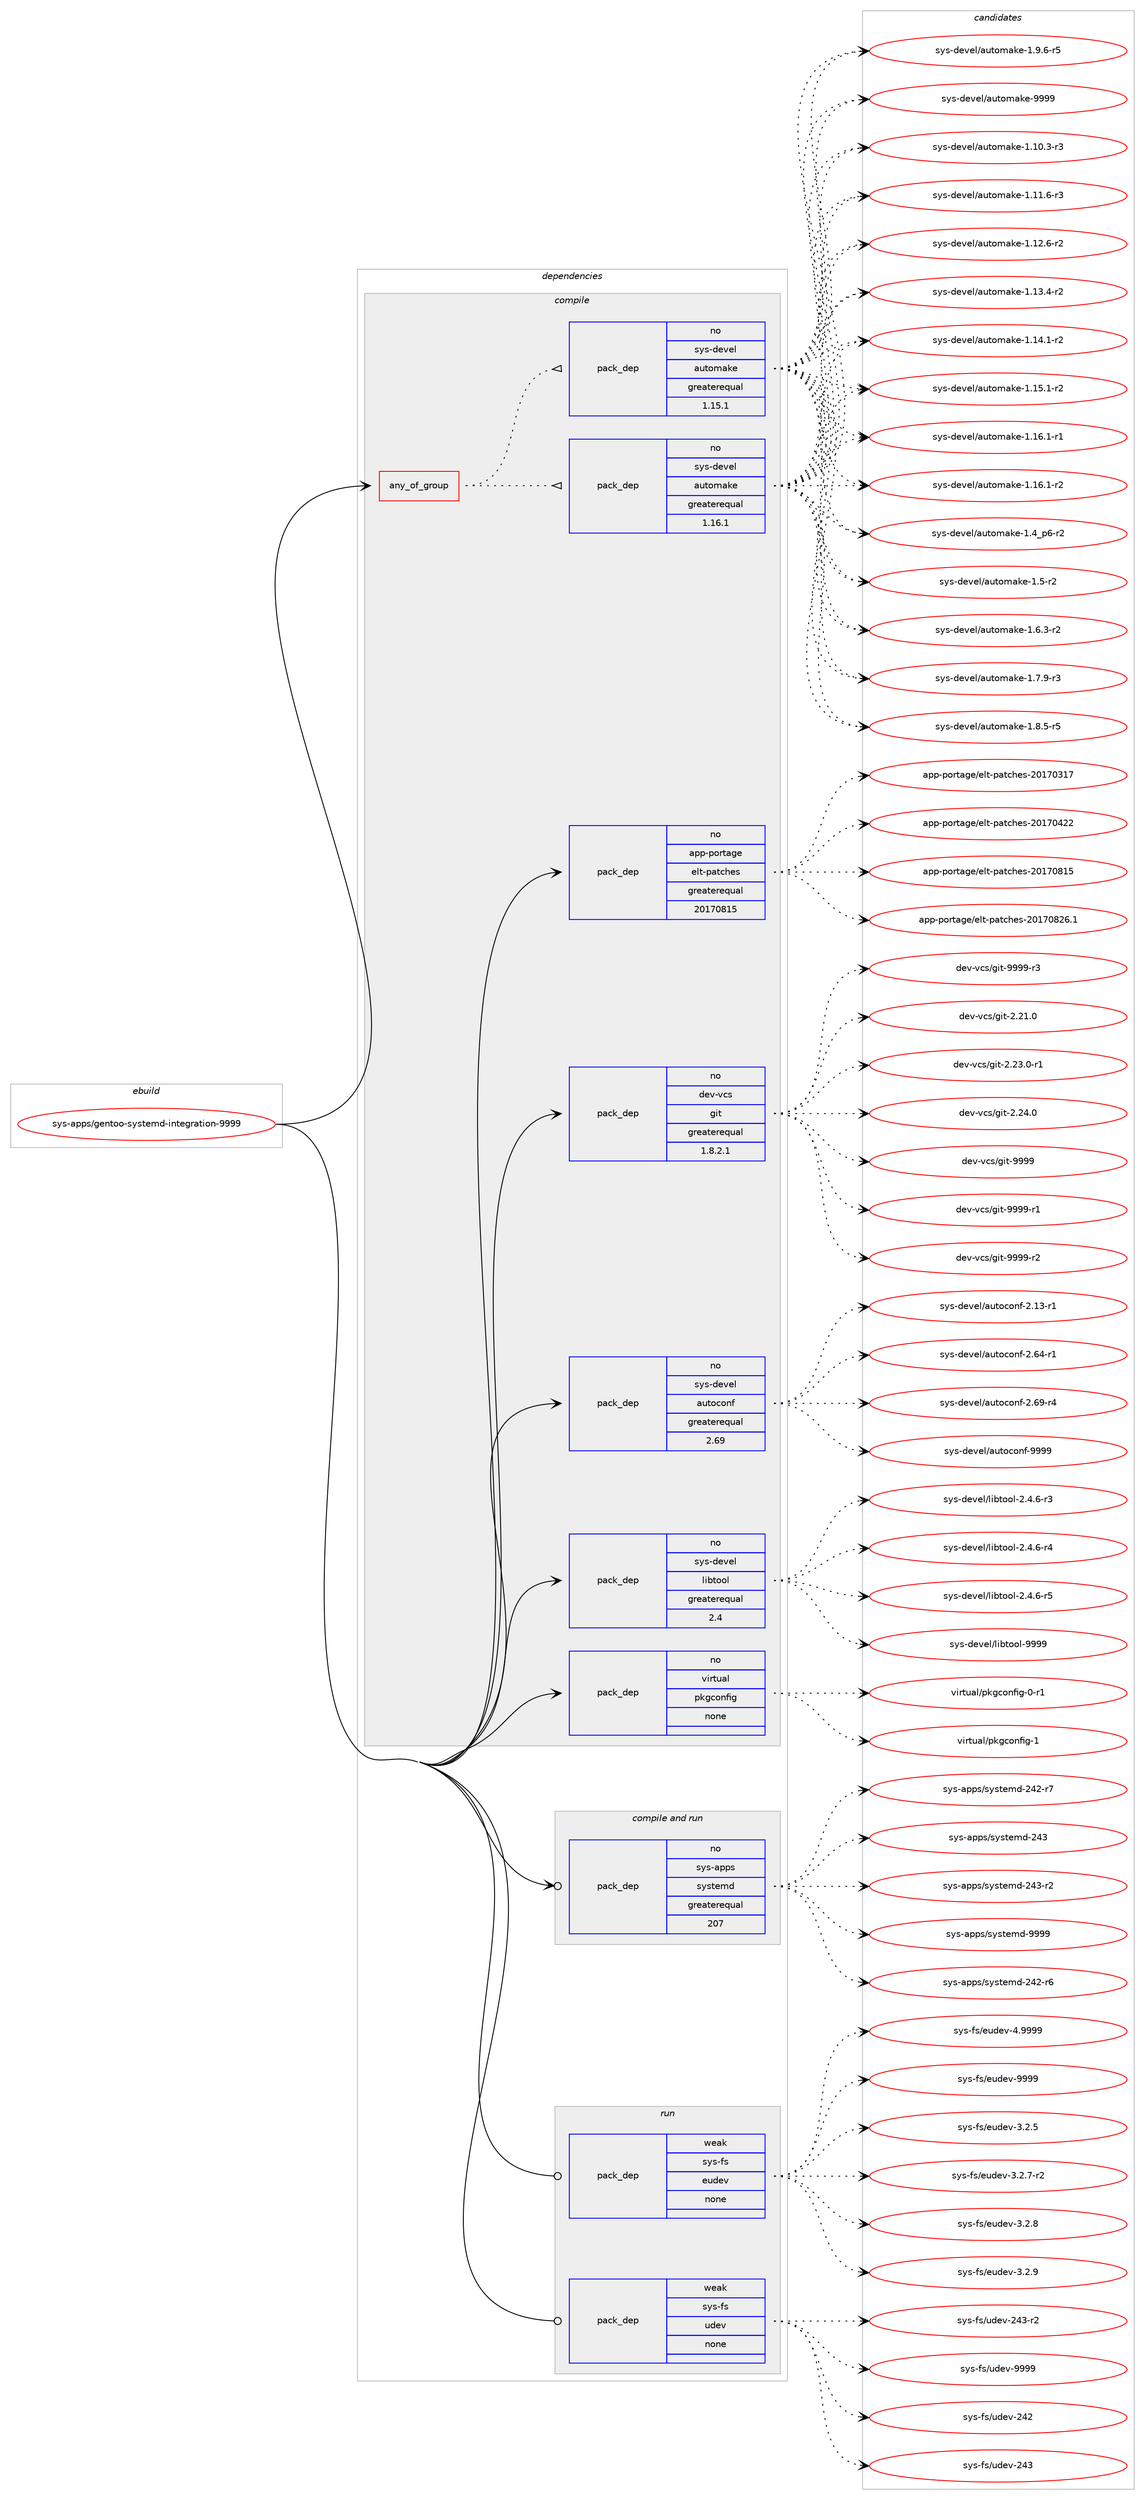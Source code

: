 digraph prolog {

# *************
# Graph options
# *************

newrank=true;
concentrate=true;
compound=true;
graph [rankdir=LR,fontname=Helvetica,fontsize=10,ranksep=1.5];#, ranksep=2.5, nodesep=0.2];
edge  [arrowhead=vee];
node  [fontname=Helvetica,fontsize=10];

# **********
# The ebuild
# **********

subgraph cluster_leftcol {
color=gray;
rank=same;
label=<<i>ebuild</i>>;
id [label="sys-apps/gentoo-systemd-integration-9999", color=red, width=4, href="../sys-apps/gentoo-systemd-integration-9999.svg"];
}

# ****************
# The dependencies
# ****************

subgraph cluster_midcol {
color=gray;
label=<<i>dependencies</i>>;
subgraph cluster_compile {
fillcolor="#eeeeee";
style=filled;
label=<<i>compile</i>>;
subgraph any14818 {
dependency875207 [label=<<TABLE BORDER="0" CELLBORDER="1" CELLSPACING="0" CELLPADDING="4"><TR><TD CELLPADDING="10">any_of_group</TD></TR></TABLE>>, shape=none, color=red];subgraph pack649104 {
dependency875208 [label=<<TABLE BORDER="0" CELLBORDER="1" CELLSPACING="0" CELLPADDING="4" WIDTH="220"><TR><TD ROWSPAN="6" CELLPADDING="30">pack_dep</TD></TR><TR><TD WIDTH="110">no</TD></TR><TR><TD>sys-devel</TD></TR><TR><TD>automake</TD></TR><TR><TD>greaterequal</TD></TR><TR><TD>1.16.1</TD></TR></TABLE>>, shape=none, color=blue];
}
dependency875207:e -> dependency875208:w [weight=20,style="dotted",arrowhead="oinv"];
subgraph pack649105 {
dependency875209 [label=<<TABLE BORDER="0" CELLBORDER="1" CELLSPACING="0" CELLPADDING="4" WIDTH="220"><TR><TD ROWSPAN="6" CELLPADDING="30">pack_dep</TD></TR><TR><TD WIDTH="110">no</TD></TR><TR><TD>sys-devel</TD></TR><TR><TD>automake</TD></TR><TR><TD>greaterequal</TD></TR><TR><TD>1.15.1</TD></TR></TABLE>>, shape=none, color=blue];
}
dependency875207:e -> dependency875209:w [weight=20,style="dotted",arrowhead="oinv"];
}
id:e -> dependency875207:w [weight=20,style="solid",arrowhead="vee"];
subgraph pack649106 {
dependency875210 [label=<<TABLE BORDER="0" CELLBORDER="1" CELLSPACING="0" CELLPADDING="4" WIDTH="220"><TR><TD ROWSPAN="6" CELLPADDING="30">pack_dep</TD></TR><TR><TD WIDTH="110">no</TD></TR><TR><TD>app-portage</TD></TR><TR><TD>elt-patches</TD></TR><TR><TD>greaterequal</TD></TR><TR><TD>20170815</TD></TR></TABLE>>, shape=none, color=blue];
}
id:e -> dependency875210:w [weight=20,style="solid",arrowhead="vee"];
subgraph pack649107 {
dependency875211 [label=<<TABLE BORDER="0" CELLBORDER="1" CELLSPACING="0" CELLPADDING="4" WIDTH="220"><TR><TD ROWSPAN="6" CELLPADDING="30">pack_dep</TD></TR><TR><TD WIDTH="110">no</TD></TR><TR><TD>dev-vcs</TD></TR><TR><TD>git</TD></TR><TR><TD>greaterequal</TD></TR><TR><TD>1.8.2.1</TD></TR></TABLE>>, shape=none, color=blue];
}
id:e -> dependency875211:w [weight=20,style="solid",arrowhead="vee"];
subgraph pack649108 {
dependency875212 [label=<<TABLE BORDER="0" CELLBORDER="1" CELLSPACING="0" CELLPADDING="4" WIDTH="220"><TR><TD ROWSPAN="6" CELLPADDING="30">pack_dep</TD></TR><TR><TD WIDTH="110">no</TD></TR><TR><TD>sys-devel</TD></TR><TR><TD>autoconf</TD></TR><TR><TD>greaterequal</TD></TR><TR><TD>2.69</TD></TR></TABLE>>, shape=none, color=blue];
}
id:e -> dependency875212:w [weight=20,style="solid",arrowhead="vee"];
subgraph pack649109 {
dependency875213 [label=<<TABLE BORDER="0" CELLBORDER="1" CELLSPACING="0" CELLPADDING="4" WIDTH="220"><TR><TD ROWSPAN="6" CELLPADDING="30">pack_dep</TD></TR><TR><TD WIDTH="110">no</TD></TR><TR><TD>sys-devel</TD></TR><TR><TD>libtool</TD></TR><TR><TD>greaterequal</TD></TR><TR><TD>2.4</TD></TR></TABLE>>, shape=none, color=blue];
}
id:e -> dependency875213:w [weight=20,style="solid",arrowhead="vee"];
subgraph pack649110 {
dependency875214 [label=<<TABLE BORDER="0" CELLBORDER="1" CELLSPACING="0" CELLPADDING="4" WIDTH="220"><TR><TD ROWSPAN="6" CELLPADDING="30">pack_dep</TD></TR><TR><TD WIDTH="110">no</TD></TR><TR><TD>virtual</TD></TR><TR><TD>pkgconfig</TD></TR><TR><TD>none</TD></TR><TR><TD></TD></TR></TABLE>>, shape=none, color=blue];
}
id:e -> dependency875214:w [weight=20,style="solid",arrowhead="vee"];
}
subgraph cluster_compileandrun {
fillcolor="#eeeeee";
style=filled;
label=<<i>compile and run</i>>;
subgraph pack649111 {
dependency875215 [label=<<TABLE BORDER="0" CELLBORDER="1" CELLSPACING="0" CELLPADDING="4" WIDTH="220"><TR><TD ROWSPAN="6" CELLPADDING="30">pack_dep</TD></TR><TR><TD WIDTH="110">no</TD></TR><TR><TD>sys-apps</TD></TR><TR><TD>systemd</TD></TR><TR><TD>greaterequal</TD></TR><TR><TD>207</TD></TR></TABLE>>, shape=none, color=blue];
}
id:e -> dependency875215:w [weight=20,style="solid",arrowhead="odotvee"];
}
subgraph cluster_run {
fillcolor="#eeeeee";
style=filled;
label=<<i>run</i>>;
subgraph pack649112 {
dependency875216 [label=<<TABLE BORDER="0" CELLBORDER="1" CELLSPACING="0" CELLPADDING="4" WIDTH="220"><TR><TD ROWSPAN="6" CELLPADDING="30">pack_dep</TD></TR><TR><TD WIDTH="110">weak</TD></TR><TR><TD>sys-fs</TD></TR><TR><TD>eudev</TD></TR><TR><TD>none</TD></TR><TR><TD></TD></TR></TABLE>>, shape=none, color=blue];
}
id:e -> dependency875216:w [weight=20,style="solid",arrowhead="odot"];
subgraph pack649113 {
dependency875217 [label=<<TABLE BORDER="0" CELLBORDER="1" CELLSPACING="0" CELLPADDING="4" WIDTH="220"><TR><TD ROWSPAN="6" CELLPADDING="30">pack_dep</TD></TR><TR><TD WIDTH="110">weak</TD></TR><TR><TD>sys-fs</TD></TR><TR><TD>udev</TD></TR><TR><TD>none</TD></TR><TR><TD></TD></TR></TABLE>>, shape=none, color=blue];
}
id:e -> dependency875217:w [weight=20,style="solid",arrowhead="odot"];
}
}

# **************
# The candidates
# **************

subgraph cluster_choices {
rank=same;
color=gray;
label=<<i>candidates</i>>;

subgraph choice649104 {
color=black;
nodesep=1;
choice11512111545100101118101108479711711611110997107101454946494846514511451 [label="sys-devel/automake-1.10.3-r3", color=red, width=4,href="../sys-devel/automake-1.10.3-r3.svg"];
choice11512111545100101118101108479711711611110997107101454946494946544511451 [label="sys-devel/automake-1.11.6-r3", color=red, width=4,href="../sys-devel/automake-1.11.6-r3.svg"];
choice11512111545100101118101108479711711611110997107101454946495046544511450 [label="sys-devel/automake-1.12.6-r2", color=red, width=4,href="../sys-devel/automake-1.12.6-r2.svg"];
choice11512111545100101118101108479711711611110997107101454946495146524511450 [label="sys-devel/automake-1.13.4-r2", color=red, width=4,href="../sys-devel/automake-1.13.4-r2.svg"];
choice11512111545100101118101108479711711611110997107101454946495246494511450 [label="sys-devel/automake-1.14.1-r2", color=red, width=4,href="../sys-devel/automake-1.14.1-r2.svg"];
choice11512111545100101118101108479711711611110997107101454946495346494511450 [label="sys-devel/automake-1.15.1-r2", color=red, width=4,href="../sys-devel/automake-1.15.1-r2.svg"];
choice11512111545100101118101108479711711611110997107101454946495446494511449 [label="sys-devel/automake-1.16.1-r1", color=red, width=4,href="../sys-devel/automake-1.16.1-r1.svg"];
choice11512111545100101118101108479711711611110997107101454946495446494511450 [label="sys-devel/automake-1.16.1-r2", color=red, width=4,href="../sys-devel/automake-1.16.1-r2.svg"];
choice115121115451001011181011084797117116111109971071014549465295112544511450 [label="sys-devel/automake-1.4_p6-r2", color=red, width=4,href="../sys-devel/automake-1.4_p6-r2.svg"];
choice11512111545100101118101108479711711611110997107101454946534511450 [label="sys-devel/automake-1.5-r2", color=red, width=4,href="../sys-devel/automake-1.5-r2.svg"];
choice115121115451001011181011084797117116111109971071014549465446514511450 [label="sys-devel/automake-1.6.3-r2", color=red, width=4,href="../sys-devel/automake-1.6.3-r2.svg"];
choice115121115451001011181011084797117116111109971071014549465546574511451 [label="sys-devel/automake-1.7.9-r3", color=red, width=4,href="../sys-devel/automake-1.7.9-r3.svg"];
choice115121115451001011181011084797117116111109971071014549465646534511453 [label="sys-devel/automake-1.8.5-r5", color=red, width=4,href="../sys-devel/automake-1.8.5-r5.svg"];
choice115121115451001011181011084797117116111109971071014549465746544511453 [label="sys-devel/automake-1.9.6-r5", color=red, width=4,href="../sys-devel/automake-1.9.6-r5.svg"];
choice115121115451001011181011084797117116111109971071014557575757 [label="sys-devel/automake-9999", color=red, width=4,href="../sys-devel/automake-9999.svg"];
dependency875208:e -> choice11512111545100101118101108479711711611110997107101454946494846514511451:w [style=dotted,weight="100"];
dependency875208:e -> choice11512111545100101118101108479711711611110997107101454946494946544511451:w [style=dotted,weight="100"];
dependency875208:e -> choice11512111545100101118101108479711711611110997107101454946495046544511450:w [style=dotted,weight="100"];
dependency875208:e -> choice11512111545100101118101108479711711611110997107101454946495146524511450:w [style=dotted,weight="100"];
dependency875208:e -> choice11512111545100101118101108479711711611110997107101454946495246494511450:w [style=dotted,weight="100"];
dependency875208:e -> choice11512111545100101118101108479711711611110997107101454946495346494511450:w [style=dotted,weight="100"];
dependency875208:e -> choice11512111545100101118101108479711711611110997107101454946495446494511449:w [style=dotted,weight="100"];
dependency875208:e -> choice11512111545100101118101108479711711611110997107101454946495446494511450:w [style=dotted,weight="100"];
dependency875208:e -> choice115121115451001011181011084797117116111109971071014549465295112544511450:w [style=dotted,weight="100"];
dependency875208:e -> choice11512111545100101118101108479711711611110997107101454946534511450:w [style=dotted,weight="100"];
dependency875208:e -> choice115121115451001011181011084797117116111109971071014549465446514511450:w [style=dotted,weight="100"];
dependency875208:e -> choice115121115451001011181011084797117116111109971071014549465546574511451:w [style=dotted,weight="100"];
dependency875208:e -> choice115121115451001011181011084797117116111109971071014549465646534511453:w [style=dotted,weight="100"];
dependency875208:e -> choice115121115451001011181011084797117116111109971071014549465746544511453:w [style=dotted,weight="100"];
dependency875208:e -> choice115121115451001011181011084797117116111109971071014557575757:w [style=dotted,weight="100"];
}
subgraph choice649105 {
color=black;
nodesep=1;
choice11512111545100101118101108479711711611110997107101454946494846514511451 [label="sys-devel/automake-1.10.3-r3", color=red, width=4,href="../sys-devel/automake-1.10.3-r3.svg"];
choice11512111545100101118101108479711711611110997107101454946494946544511451 [label="sys-devel/automake-1.11.6-r3", color=red, width=4,href="../sys-devel/automake-1.11.6-r3.svg"];
choice11512111545100101118101108479711711611110997107101454946495046544511450 [label="sys-devel/automake-1.12.6-r2", color=red, width=4,href="../sys-devel/automake-1.12.6-r2.svg"];
choice11512111545100101118101108479711711611110997107101454946495146524511450 [label="sys-devel/automake-1.13.4-r2", color=red, width=4,href="../sys-devel/automake-1.13.4-r2.svg"];
choice11512111545100101118101108479711711611110997107101454946495246494511450 [label="sys-devel/automake-1.14.1-r2", color=red, width=4,href="../sys-devel/automake-1.14.1-r2.svg"];
choice11512111545100101118101108479711711611110997107101454946495346494511450 [label="sys-devel/automake-1.15.1-r2", color=red, width=4,href="../sys-devel/automake-1.15.1-r2.svg"];
choice11512111545100101118101108479711711611110997107101454946495446494511449 [label="sys-devel/automake-1.16.1-r1", color=red, width=4,href="../sys-devel/automake-1.16.1-r1.svg"];
choice11512111545100101118101108479711711611110997107101454946495446494511450 [label="sys-devel/automake-1.16.1-r2", color=red, width=4,href="../sys-devel/automake-1.16.1-r2.svg"];
choice115121115451001011181011084797117116111109971071014549465295112544511450 [label="sys-devel/automake-1.4_p6-r2", color=red, width=4,href="../sys-devel/automake-1.4_p6-r2.svg"];
choice11512111545100101118101108479711711611110997107101454946534511450 [label="sys-devel/automake-1.5-r2", color=red, width=4,href="../sys-devel/automake-1.5-r2.svg"];
choice115121115451001011181011084797117116111109971071014549465446514511450 [label="sys-devel/automake-1.6.3-r2", color=red, width=4,href="../sys-devel/automake-1.6.3-r2.svg"];
choice115121115451001011181011084797117116111109971071014549465546574511451 [label="sys-devel/automake-1.7.9-r3", color=red, width=4,href="../sys-devel/automake-1.7.9-r3.svg"];
choice115121115451001011181011084797117116111109971071014549465646534511453 [label="sys-devel/automake-1.8.5-r5", color=red, width=4,href="../sys-devel/automake-1.8.5-r5.svg"];
choice115121115451001011181011084797117116111109971071014549465746544511453 [label="sys-devel/automake-1.9.6-r5", color=red, width=4,href="../sys-devel/automake-1.9.6-r5.svg"];
choice115121115451001011181011084797117116111109971071014557575757 [label="sys-devel/automake-9999", color=red, width=4,href="../sys-devel/automake-9999.svg"];
dependency875209:e -> choice11512111545100101118101108479711711611110997107101454946494846514511451:w [style=dotted,weight="100"];
dependency875209:e -> choice11512111545100101118101108479711711611110997107101454946494946544511451:w [style=dotted,weight="100"];
dependency875209:e -> choice11512111545100101118101108479711711611110997107101454946495046544511450:w [style=dotted,weight="100"];
dependency875209:e -> choice11512111545100101118101108479711711611110997107101454946495146524511450:w [style=dotted,weight="100"];
dependency875209:e -> choice11512111545100101118101108479711711611110997107101454946495246494511450:w [style=dotted,weight="100"];
dependency875209:e -> choice11512111545100101118101108479711711611110997107101454946495346494511450:w [style=dotted,weight="100"];
dependency875209:e -> choice11512111545100101118101108479711711611110997107101454946495446494511449:w [style=dotted,weight="100"];
dependency875209:e -> choice11512111545100101118101108479711711611110997107101454946495446494511450:w [style=dotted,weight="100"];
dependency875209:e -> choice115121115451001011181011084797117116111109971071014549465295112544511450:w [style=dotted,weight="100"];
dependency875209:e -> choice11512111545100101118101108479711711611110997107101454946534511450:w [style=dotted,weight="100"];
dependency875209:e -> choice115121115451001011181011084797117116111109971071014549465446514511450:w [style=dotted,weight="100"];
dependency875209:e -> choice115121115451001011181011084797117116111109971071014549465546574511451:w [style=dotted,weight="100"];
dependency875209:e -> choice115121115451001011181011084797117116111109971071014549465646534511453:w [style=dotted,weight="100"];
dependency875209:e -> choice115121115451001011181011084797117116111109971071014549465746544511453:w [style=dotted,weight="100"];
dependency875209:e -> choice115121115451001011181011084797117116111109971071014557575757:w [style=dotted,weight="100"];
}
subgraph choice649106 {
color=black;
nodesep=1;
choice97112112451121111141169710310147101108116451129711699104101115455048495548514955 [label="app-portage/elt-patches-20170317", color=red, width=4,href="../app-portage/elt-patches-20170317.svg"];
choice97112112451121111141169710310147101108116451129711699104101115455048495548525050 [label="app-portage/elt-patches-20170422", color=red, width=4,href="../app-portage/elt-patches-20170422.svg"];
choice97112112451121111141169710310147101108116451129711699104101115455048495548564953 [label="app-portage/elt-patches-20170815", color=red, width=4,href="../app-portage/elt-patches-20170815.svg"];
choice971121124511211111411697103101471011081164511297116991041011154550484955485650544649 [label="app-portage/elt-patches-20170826.1", color=red, width=4,href="../app-portage/elt-patches-20170826.1.svg"];
dependency875210:e -> choice97112112451121111141169710310147101108116451129711699104101115455048495548514955:w [style=dotted,weight="100"];
dependency875210:e -> choice97112112451121111141169710310147101108116451129711699104101115455048495548525050:w [style=dotted,weight="100"];
dependency875210:e -> choice97112112451121111141169710310147101108116451129711699104101115455048495548564953:w [style=dotted,weight="100"];
dependency875210:e -> choice971121124511211111411697103101471011081164511297116991041011154550484955485650544649:w [style=dotted,weight="100"];
}
subgraph choice649107 {
color=black;
nodesep=1;
choice10010111845118991154710310511645504650494648 [label="dev-vcs/git-2.21.0", color=red, width=4,href="../dev-vcs/git-2.21.0.svg"];
choice100101118451189911547103105116455046505146484511449 [label="dev-vcs/git-2.23.0-r1", color=red, width=4,href="../dev-vcs/git-2.23.0-r1.svg"];
choice10010111845118991154710310511645504650524648 [label="dev-vcs/git-2.24.0", color=red, width=4,href="../dev-vcs/git-2.24.0.svg"];
choice1001011184511899115471031051164557575757 [label="dev-vcs/git-9999", color=red, width=4,href="../dev-vcs/git-9999.svg"];
choice10010111845118991154710310511645575757574511449 [label="dev-vcs/git-9999-r1", color=red, width=4,href="../dev-vcs/git-9999-r1.svg"];
choice10010111845118991154710310511645575757574511450 [label="dev-vcs/git-9999-r2", color=red, width=4,href="../dev-vcs/git-9999-r2.svg"];
choice10010111845118991154710310511645575757574511451 [label="dev-vcs/git-9999-r3", color=red, width=4,href="../dev-vcs/git-9999-r3.svg"];
dependency875211:e -> choice10010111845118991154710310511645504650494648:w [style=dotted,weight="100"];
dependency875211:e -> choice100101118451189911547103105116455046505146484511449:w [style=dotted,weight="100"];
dependency875211:e -> choice10010111845118991154710310511645504650524648:w [style=dotted,weight="100"];
dependency875211:e -> choice1001011184511899115471031051164557575757:w [style=dotted,weight="100"];
dependency875211:e -> choice10010111845118991154710310511645575757574511449:w [style=dotted,weight="100"];
dependency875211:e -> choice10010111845118991154710310511645575757574511450:w [style=dotted,weight="100"];
dependency875211:e -> choice10010111845118991154710310511645575757574511451:w [style=dotted,weight="100"];
}
subgraph choice649108 {
color=black;
nodesep=1;
choice1151211154510010111810110847971171161119911111010245504649514511449 [label="sys-devel/autoconf-2.13-r1", color=red, width=4,href="../sys-devel/autoconf-2.13-r1.svg"];
choice1151211154510010111810110847971171161119911111010245504654524511449 [label="sys-devel/autoconf-2.64-r1", color=red, width=4,href="../sys-devel/autoconf-2.64-r1.svg"];
choice1151211154510010111810110847971171161119911111010245504654574511452 [label="sys-devel/autoconf-2.69-r4", color=red, width=4,href="../sys-devel/autoconf-2.69-r4.svg"];
choice115121115451001011181011084797117116111991111101024557575757 [label="sys-devel/autoconf-9999", color=red, width=4,href="../sys-devel/autoconf-9999.svg"];
dependency875212:e -> choice1151211154510010111810110847971171161119911111010245504649514511449:w [style=dotted,weight="100"];
dependency875212:e -> choice1151211154510010111810110847971171161119911111010245504654524511449:w [style=dotted,weight="100"];
dependency875212:e -> choice1151211154510010111810110847971171161119911111010245504654574511452:w [style=dotted,weight="100"];
dependency875212:e -> choice115121115451001011181011084797117116111991111101024557575757:w [style=dotted,weight="100"];
}
subgraph choice649109 {
color=black;
nodesep=1;
choice1151211154510010111810110847108105981161111111084550465246544511451 [label="sys-devel/libtool-2.4.6-r3", color=red, width=4,href="../sys-devel/libtool-2.4.6-r3.svg"];
choice1151211154510010111810110847108105981161111111084550465246544511452 [label="sys-devel/libtool-2.4.6-r4", color=red, width=4,href="../sys-devel/libtool-2.4.6-r4.svg"];
choice1151211154510010111810110847108105981161111111084550465246544511453 [label="sys-devel/libtool-2.4.6-r5", color=red, width=4,href="../sys-devel/libtool-2.4.6-r5.svg"];
choice1151211154510010111810110847108105981161111111084557575757 [label="sys-devel/libtool-9999", color=red, width=4,href="../sys-devel/libtool-9999.svg"];
dependency875213:e -> choice1151211154510010111810110847108105981161111111084550465246544511451:w [style=dotted,weight="100"];
dependency875213:e -> choice1151211154510010111810110847108105981161111111084550465246544511452:w [style=dotted,weight="100"];
dependency875213:e -> choice1151211154510010111810110847108105981161111111084550465246544511453:w [style=dotted,weight="100"];
dependency875213:e -> choice1151211154510010111810110847108105981161111111084557575757:w [style=dotted,weight="100"];
}
subgraph choice649110 {
color=black;
nodesep=1;
choice11810511411611797108471121071039911111010210510345484511449 [label="virtual/pkgconfig-0-r1", color=red, width=4,href="../virtual/pkgconfig-0-r1.svg"];
choice1181051141161179710847112107103991111101021051034549 [label="virtual/pkgconfig-1", color=red, width=4,href="../virtual/pkgconfig-1.svg"];
dependency875214:e -> choice11810511411611797108471121071039911111010210510345484511449:w [style=dotted,weight="100"];
dependency875214:e -> choice1181051141161179710847112107103991111101021051034549:w [style=dotted,weight="100"];
}
subgraph choice649111 {
color=black;
nodesep=1;
choice115121115459711211211547115121115116101109100455052504511454 [label="sys-apps/systemd-242-r6", color=red, width=4,href="../sys-apps/systemd-242-r6.svg"];
choice115121115459711211211547115121115116101109100455052504511455 [label="sys-apps/systemd-242-r7", color=red, width=4,href="../sys-apps/systemd-242-r7.svg"];
choice11512111545971121121154711512111511610110910045505251 [label="sys-apps/systemd-243", color=red, width=4,href="../sys-apps/systemd-243.svg"];
choice115121115459711211211547115121115116101109100455052514511450 [label="sys-apps/systemd-243-r2", color=red, width=4,href="../sys-apps/systemd-243-r2.svg"];
choice1151211154597112112115471151211151161011091004557575757 [label="sys-apps/systemd-9999", color=red, width=4,href="../sys-apps/systemd-9999.svg"];
dependency875215:e -> choice115121115459711211211547115121115116101109100455052504511454:w [style=dotted,weight="100"];
dependency875215:e -> choice115121115459711211211547115121115116101109100455052504511455:w [style=dotted,weight="100"];
dependency875215:e -> choice11512111545971121121154711512111511610110910045505251:w [style=dotted,weight="100"];
dependency875215:e -> choice115121115459711211211547115121115116101109100455052514511450:w [style=dotted,weight="100"];
dependency875215:e -> choice1151211154597112112115471151211151161011091004557575757:w [style=dotted,weight="100"];
}
subgraph choice649112 {
color=black;
nodesep=1;
choice1151211154510211547101117100101118455146504653 [label="sys-fs/eudev-3.2.5", color=red, width=4,href="../sys-fs/eudev-3.2.5.svg"];
choice11512111545102115471011171001011184551465046554511450 [label="sys-fs/eudev-3.2.7-r2", color=red, width=4,href="../sys-fs/eudev-3.2.7-r2.svg"];
choice1151211154510211547101117100101118455146504656 [label="sys-fs/eudev-3.2.8", color=red, width=4,href="../sys-fs/eudev-3.2.8.svg"];
choice1151211154510211547101117100101118455146504657 [label="sys-fs/eudev-3.2.9", color=red, width=4,href="../sys-fs/eudev-3.2.9.svg"];
choice115121115451021154710111710010111845524657575757 [label="sys-fs/eudev-4.9999", color=red, width=4,href="../sys-fs/eudev-4.9999.svg"];
choice11512111545102115471011171001011184557575757 [label="sys-fs/eudev-9999", color=red, width=4,href="../sys-fs/eudev-9999.svg"];
dependency875216:e -> choice1151211154510211547101117100101118455146504653:w [style=dotted,weight="100"];
dependency875216:e -> choice11512111545102115471011171001011184551465046554511450:w [style=dotted,weight="100"];
dependency875216:e -> choice1151211154510211547101117100101118455146504656:w [style=dotted,weight="100"];
dependency875216:e -> choice1151211154510211547101117100101118455146504657:w [style=dotted,weight="100"];
dependency875216:e -> choice115121115451021154710111710010111845524657575757:w [style=dotted,weight="100"];
dependency875216:e -> choice11512111545102115471011171001011184557575757:w [style=dotted,weight="100"];
}
subgraph choice649113 {
color=black;
nodesep=1;
choice115121115451021154711710010111845505250 [label="sys-fs/udev-242", color=red, width=4,href="../sys-fs/udev-242.svg"];
choice115121115451021154711710010111845505251 [label="sys-fs/udev-243", color=red, width=4,href="../sys-fs/udev-243.svg"];
choice1151211154510211547117100101118455052514511450 [label="sys-fs/udev-243-r2", color=red, width=4,href="../sys-fs/udev-243-r2.svg"];
choice11512111545102115471171001011184557575757 [label="sys-fs/udev-9999", color=red, width=4,href="../sys-fs/udev-9999.svg"];
dependency875217:e -> choice115121115451021154711710010111845505250:w [style=dotted,weight="100"];
dependency875217:e -> choice115121115451021154711710010111845505251:w [style=dotted,weight="100"];
dependency875217:e -> choice1151211154510211547117100101118455052514511450:w [style=dotted,weight="100"];
dependency875217:e -> choice11512111545102115471171001011184557575757:w [style=dotted,weight="100"];
}
}

}
